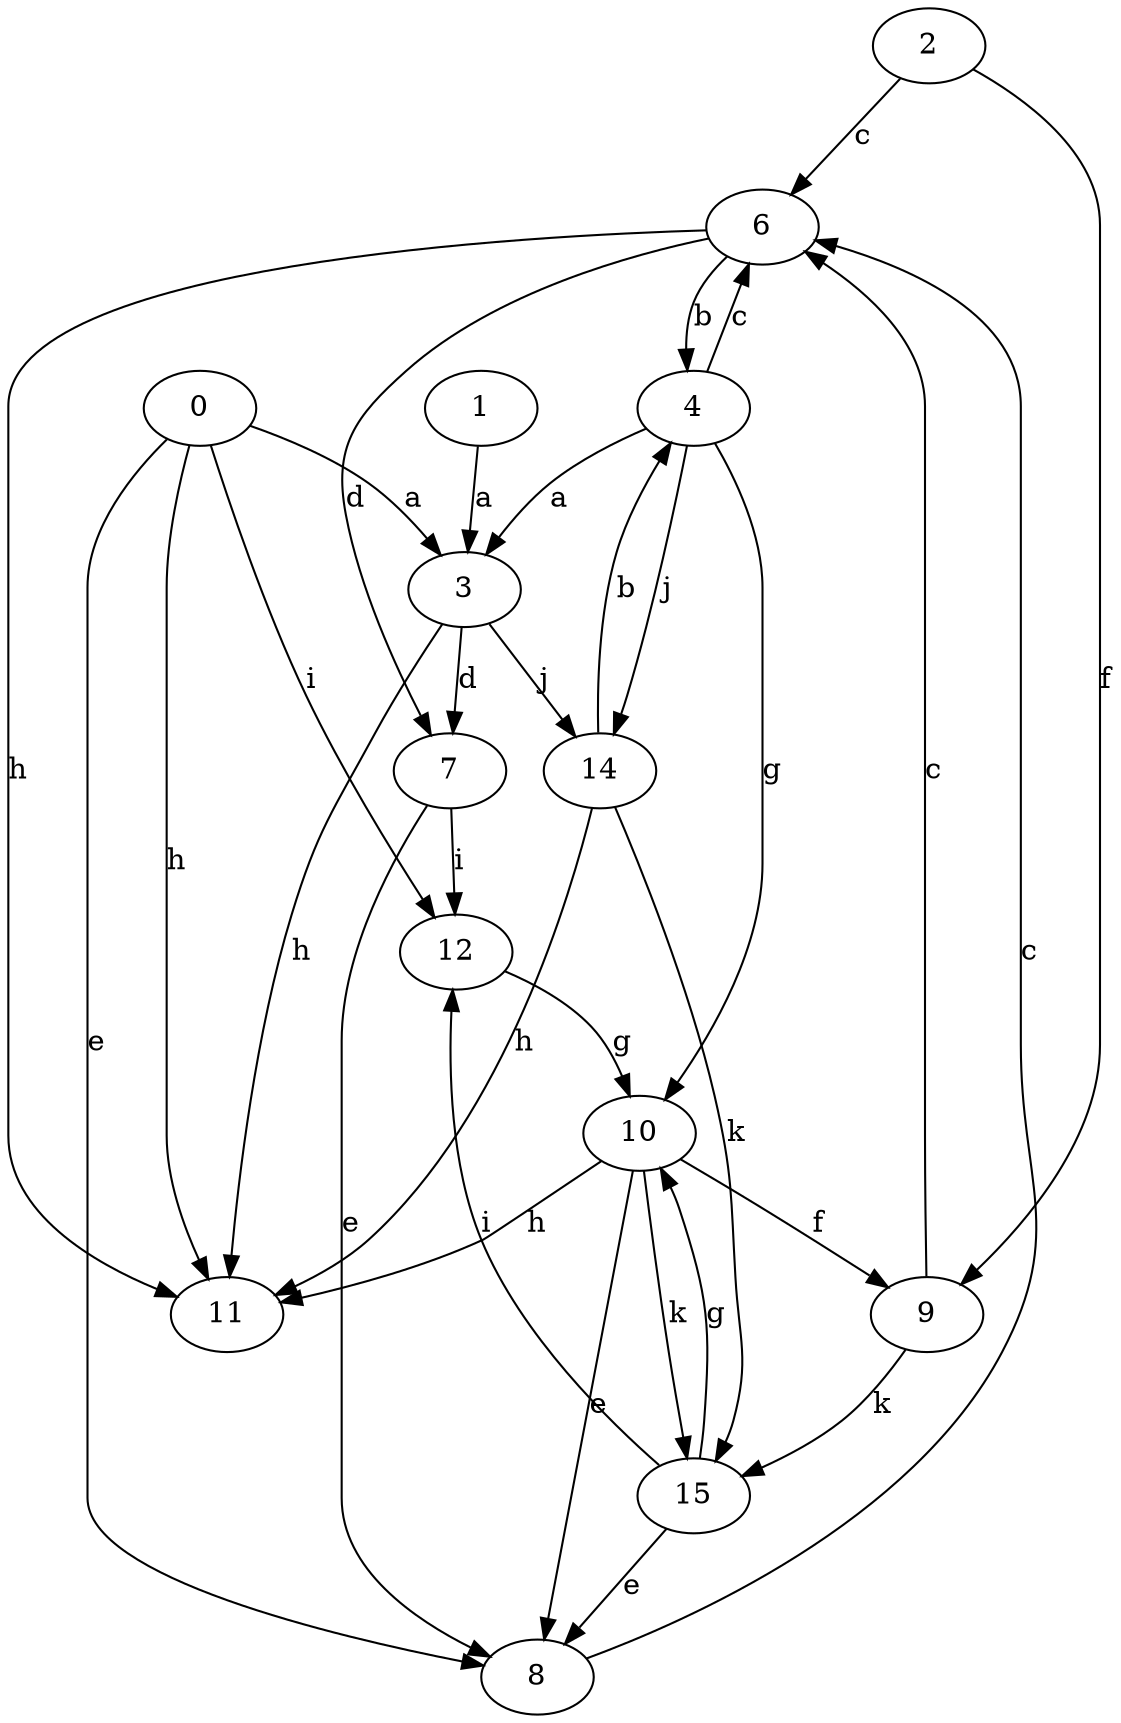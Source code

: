 strict digraph  {
2;
3;
4;
6;
0;
7;
1;
8;
9;
10;
11;
12;
14;
15;
2 -> 6  [label=c];
2 -> 9  [label=f];
3 -> 7  [label=d];
3 -> 11  [label=h];
3 -> 14  [label=j];
4 -> 3  [label=a];
4 -> 6  [label=c];
4 -> 10  [label=g];
4 -> 14  [label=j];
6 -> 4  [label=b];
6 -> 7  [label=d];
6 -> 11  [label=h];
0 -> 3  [label=a];
0 -> 8  [label=e];
0 -> 11  [label=h];
0 -> 12  [label=i];
7 -> 8  [label=e];
7 -> 12  [label=i];
1 -> 3  [label=a];
8 -> 6  [label=c];
9 -> 6  [label=c];
9 -> 15  [label=k];
10 -> 8  [label=e];
10 -> 9  [label=f];
10 -> 11  [label=h];
10 -> 15  [label=k];
12 -> 10  [label=g];
14 -> 4  [label=b];
14 -> 11  [label=h];
14 -> 15  [label=k];
15 -> 8  [label=e];
15 -> 10  [label=g];
15 -> 12  [label=i];
}
